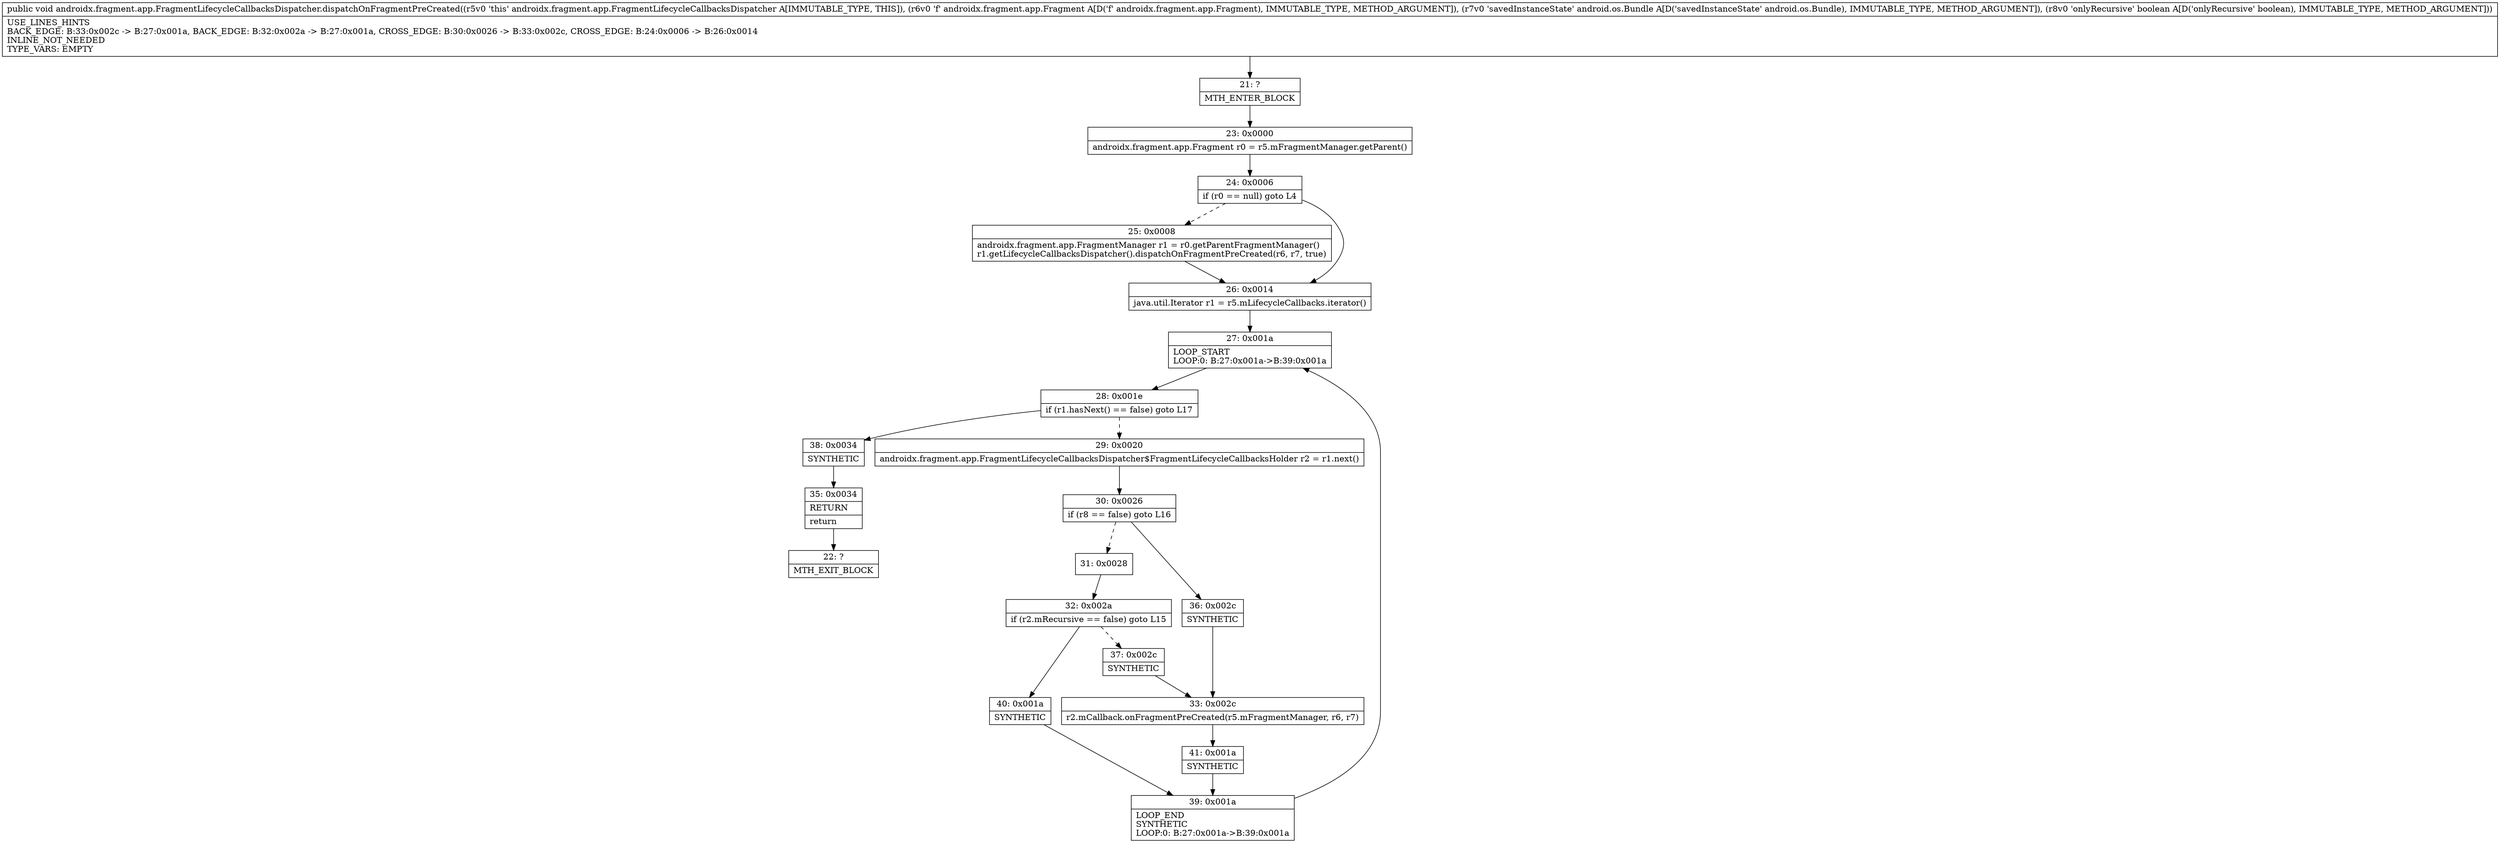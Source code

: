 digraph "CFG forandroidx.fragment.app.FragmentLifecycleCallbacksDispatcher.dispatchOnFragmentPreCreated(Landroidx\/fragment\/app\/Fragment;Landroid\/os\/Bundle;Z)V" {
Node_21 [shape=record,label="{21\:\ ?|MTH_ENTER_BLOCK\l}"];
Node_23 [shape=record,label="{23\:\ 0x0000|androidx.fragment.app.Fragment r0 = r5.mFragmentManager.getParent()\l}"];
Node_24 [shape=record,label="{24\:\ 0x0006|if (r0 == null) goto L4\l}"];
Node_25 [shape=record,label="{25\:\ 0x0008|androidx.fragment.app.FragmentManager r1 = r0.getParentFragmentManager()\lr1.getLifecycleCallbacksDispatcher().dispatchOnFragmentPreCreated(r6, r7, true)\l}"];
Node_26 [shape=record,label="{26\:\ 0x0014|java.util.Iterator r1 = r5.mLifecycleCallbacks.iterator()\l}"];
Node_27 [shape=record,label="{27\:\ 0x001a|LOOP_START\lLOOP:0: B:27:0x001a\-\>B:39:0x001a\l}"];
Node_28 [shape=record,label="{28\:\ 0x001e|if (r1.hasNext() == false) goto L17\l}"];
Node_29 [shape=record,label="{29\:\ 0x0020|androidx.fragment.app.FragmentLifecycleCallbacksDispatcher$FragmentLifecycleCallbacksHolder r2 = r1.next()\l}"];
Node_30 [shape=record,label="{30\:\ 0x0026|if (r8 == false) goto L16\l}"];
Node_31 [shape=record,label="{31\:\ 0x0028}"];
Node_32 [shape=record,label="{32\:\ 0x002a|if (r2.mRecursive == false) goto L15\l}"];
Node_37 [shape=record,label="{37\:\ 0x002c|SYNTHETIC\l}"];
Node_33 [shape=record,label="{33\:\ 0x002c|r2.mCallback.onFragmentPreCreated(r5.mFragmentManager, r6, r7)\l}"];
Node_41 [shape=record,label="{41\:\ 0x001a|SYNTHETIC\l}"];
Node_39 [shape=record,label="{39\:\ 0x001a|LOOP_END\lSYNTHETIC\lLOOP:0: B:27:0x001a\-\>B:39:0x001a\l}"];
Node_40 [shape=record,label="{40\:\ 0x001a|SYNTHETIC\l}"];
Node_36 [shape=record,label="{36\:\ 0x002c|SYNTHETIC\l}"];
Node_38 [shape=record,label="{38\:\ 0x0034|SYNTHETIC\l}"];
Node_35 [shape=record,label="{35\:\ 0x0034|RETURN\l|return\l}"];
Node_22 [shape=record,label="{22\:\ ?|MTH_EXIT_BLOCK\l}"];
MethodNode[shape=record,label="{public void androidx.fragment.app.FragmentLifecycleCallbacksDispatcher.dispatchOnFragmentPreCreated((r5v0 'this' androidx.fragment.app.FragmentLifecycleCallbacksDispatcher A[IMMUTABLE_TYPE, THIS]), (r6v0 'f' androidx.fragment.app.Fragment A[D('f' androidx.fragment.app.Fragment), IMMUTABLE_TYPE, METHOD_ARGUMENT]), (r7v0 'savedInstanceState' android.os.Bundle A[D('savedInstanceState' android.os.Bundle), IMMUTABLE_TYPE, METHOD_ARGUMENT]), (r8v0 'onlyRecursive' boolean A[D('onlyRecursive' boolean), IMMUTABLE_TYPE, METHOD_ARGUMENT]))  | USE_LINES_HINTS\lBACK_EDGE: B:33:0x002c \-\> B:27:0x001a, BACK_EDGE: B:32:0x002a \-\> B:27:0x001a, CROSS_EDGE: B:30:0x0026 \-\> B:33:0x002c, CROSS_EDGE: B:24:0x0006 \-\> B:26:0x0014\lINLINE_NOT_NEEDED\lTYPE_VARS: EMPTY\l}"];
MethodNode -> Node_21;Node_21 -> Node_23;
Node_23 -> Node_24;
Node_24 -> Node_25[style=dashed];
Node_24 -> Node_26;
Node_25 -> Node_26;
Node_26 -> Node_27;
Node_27 -> Node_28;
Node_28 -> Node_29[style=dashed];
Node_28 -> Node_38;
Node_29 -> Node_30;
Node_30 -> Node_31[style=dashed];
Node_30 -> Node_36;
Node_31 -> Node_32;
Node_32 -> Node_37[style=dashed];
Node_32 -> Node_40;
Node_37 -> Node_33;
Node_33 -> Node_41;
Node_41 -> Node_39;
Node_39 -> Node_27;
Node_40 -> Node_39;
Node_36 -> Node_33;
Node_38 -> Node_35;
Node_35 -> Node_22;
}

